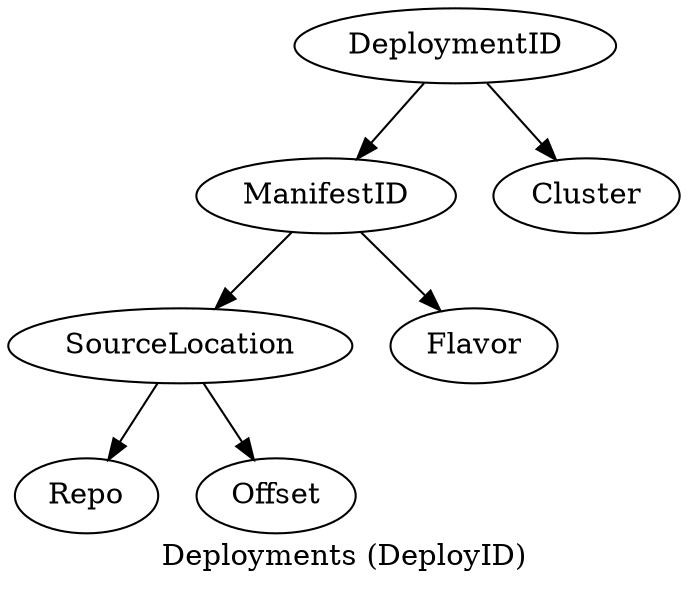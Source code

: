 digraph {
	label="Deployments (DeployID)"
	DeploymentID -> ManifestID
	DeploymentID -> Cluster
	ManifestID   -> SourceLocation
    ManifestID   -> Flavor
	SourceLocation -> Repo
	SourceLocation -> Offset
}

